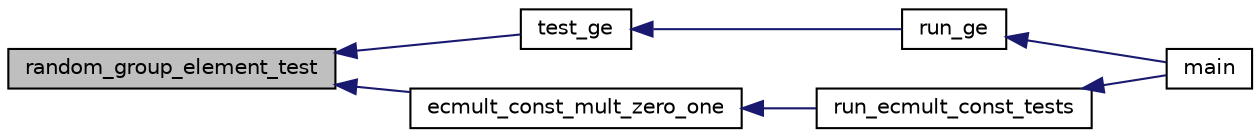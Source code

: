 digraph "random_group_element_test"
{
  edge [fontname="Helvetica",fontsize="10",labelfontname="Helvetica",labelfontsize="10"];
  node [fontname="Helvetica",fontsize="10",shape=record];
  rankdir="LR";
  Node582 [label="random_group_element_test",height=0.2,width=0.4,color="black", fillcolor="grey75", style="filled", fontcolor="black"];
  Node582 -> Node583 [dir="back",color="midnightblue",fontsize="10",style="solid",fontname="Helvetica"];
  Node583 [label="test_ge",height=0.2,width=0.4,color="black", fillcolor="white", style="filled",URL="$d5/d7f/tests_8c.html#a3084bb11900a5e4d33115904d0ceb847"];
  Node583 -> Node584 [dir="back",color="midnightblue",fontsize="10",style="solid",fontname="Helvetica"];
  Node584 [label="run_ge",height=0.2,width=0.4,color="black", fillcolor="white", style="filled",URL="$d5/d7f/tests_8c.html#aa7ad70a73e9a44f0b9486ffe6f46ca39"];
  Node584 -> Node585 [dir="back",color="midnightblue",fontsize="10",style="solid",fontname="Helvetica"];
  Node585 [label="main",height=0.2,width=0.4,color="black", fillcolor="white", style="filled",URL="$d5/d7f/tests_8c.html#a3c04138a5bfe5d72780bb7e82a18e627"];
  Node582 -> Node586 [dir="back",color="midnightblue",fontsize="10",style="solid",fontname="Helvetica"];
  Node586 [label="ecmult_const_mult_zero_one",height=0.2,width=0.4,color="black", fillcolor="white", style="filled",URL="$d5/d7f/tests_8c.html#aa7d1b408b3e21121300c1a6348251ab2"];
  Node586 -> Node587 [dir="back",color="midnightblue",fontsize="10",style="solid",fontname="Helvetica"];
  Node587 [label="run_ecmult_const_tests",height=0.2,width=0.4,color="black", fillcolor="white", style="filled",URL="$d5/d7f/tests_8c.html#af69d927b217be17f076754b9d4e4f326"];
  Node587 -> Node585 [dir="back",color="midnightblue",fontsize="10",style="solid",fontname="Helvetica"];
}
